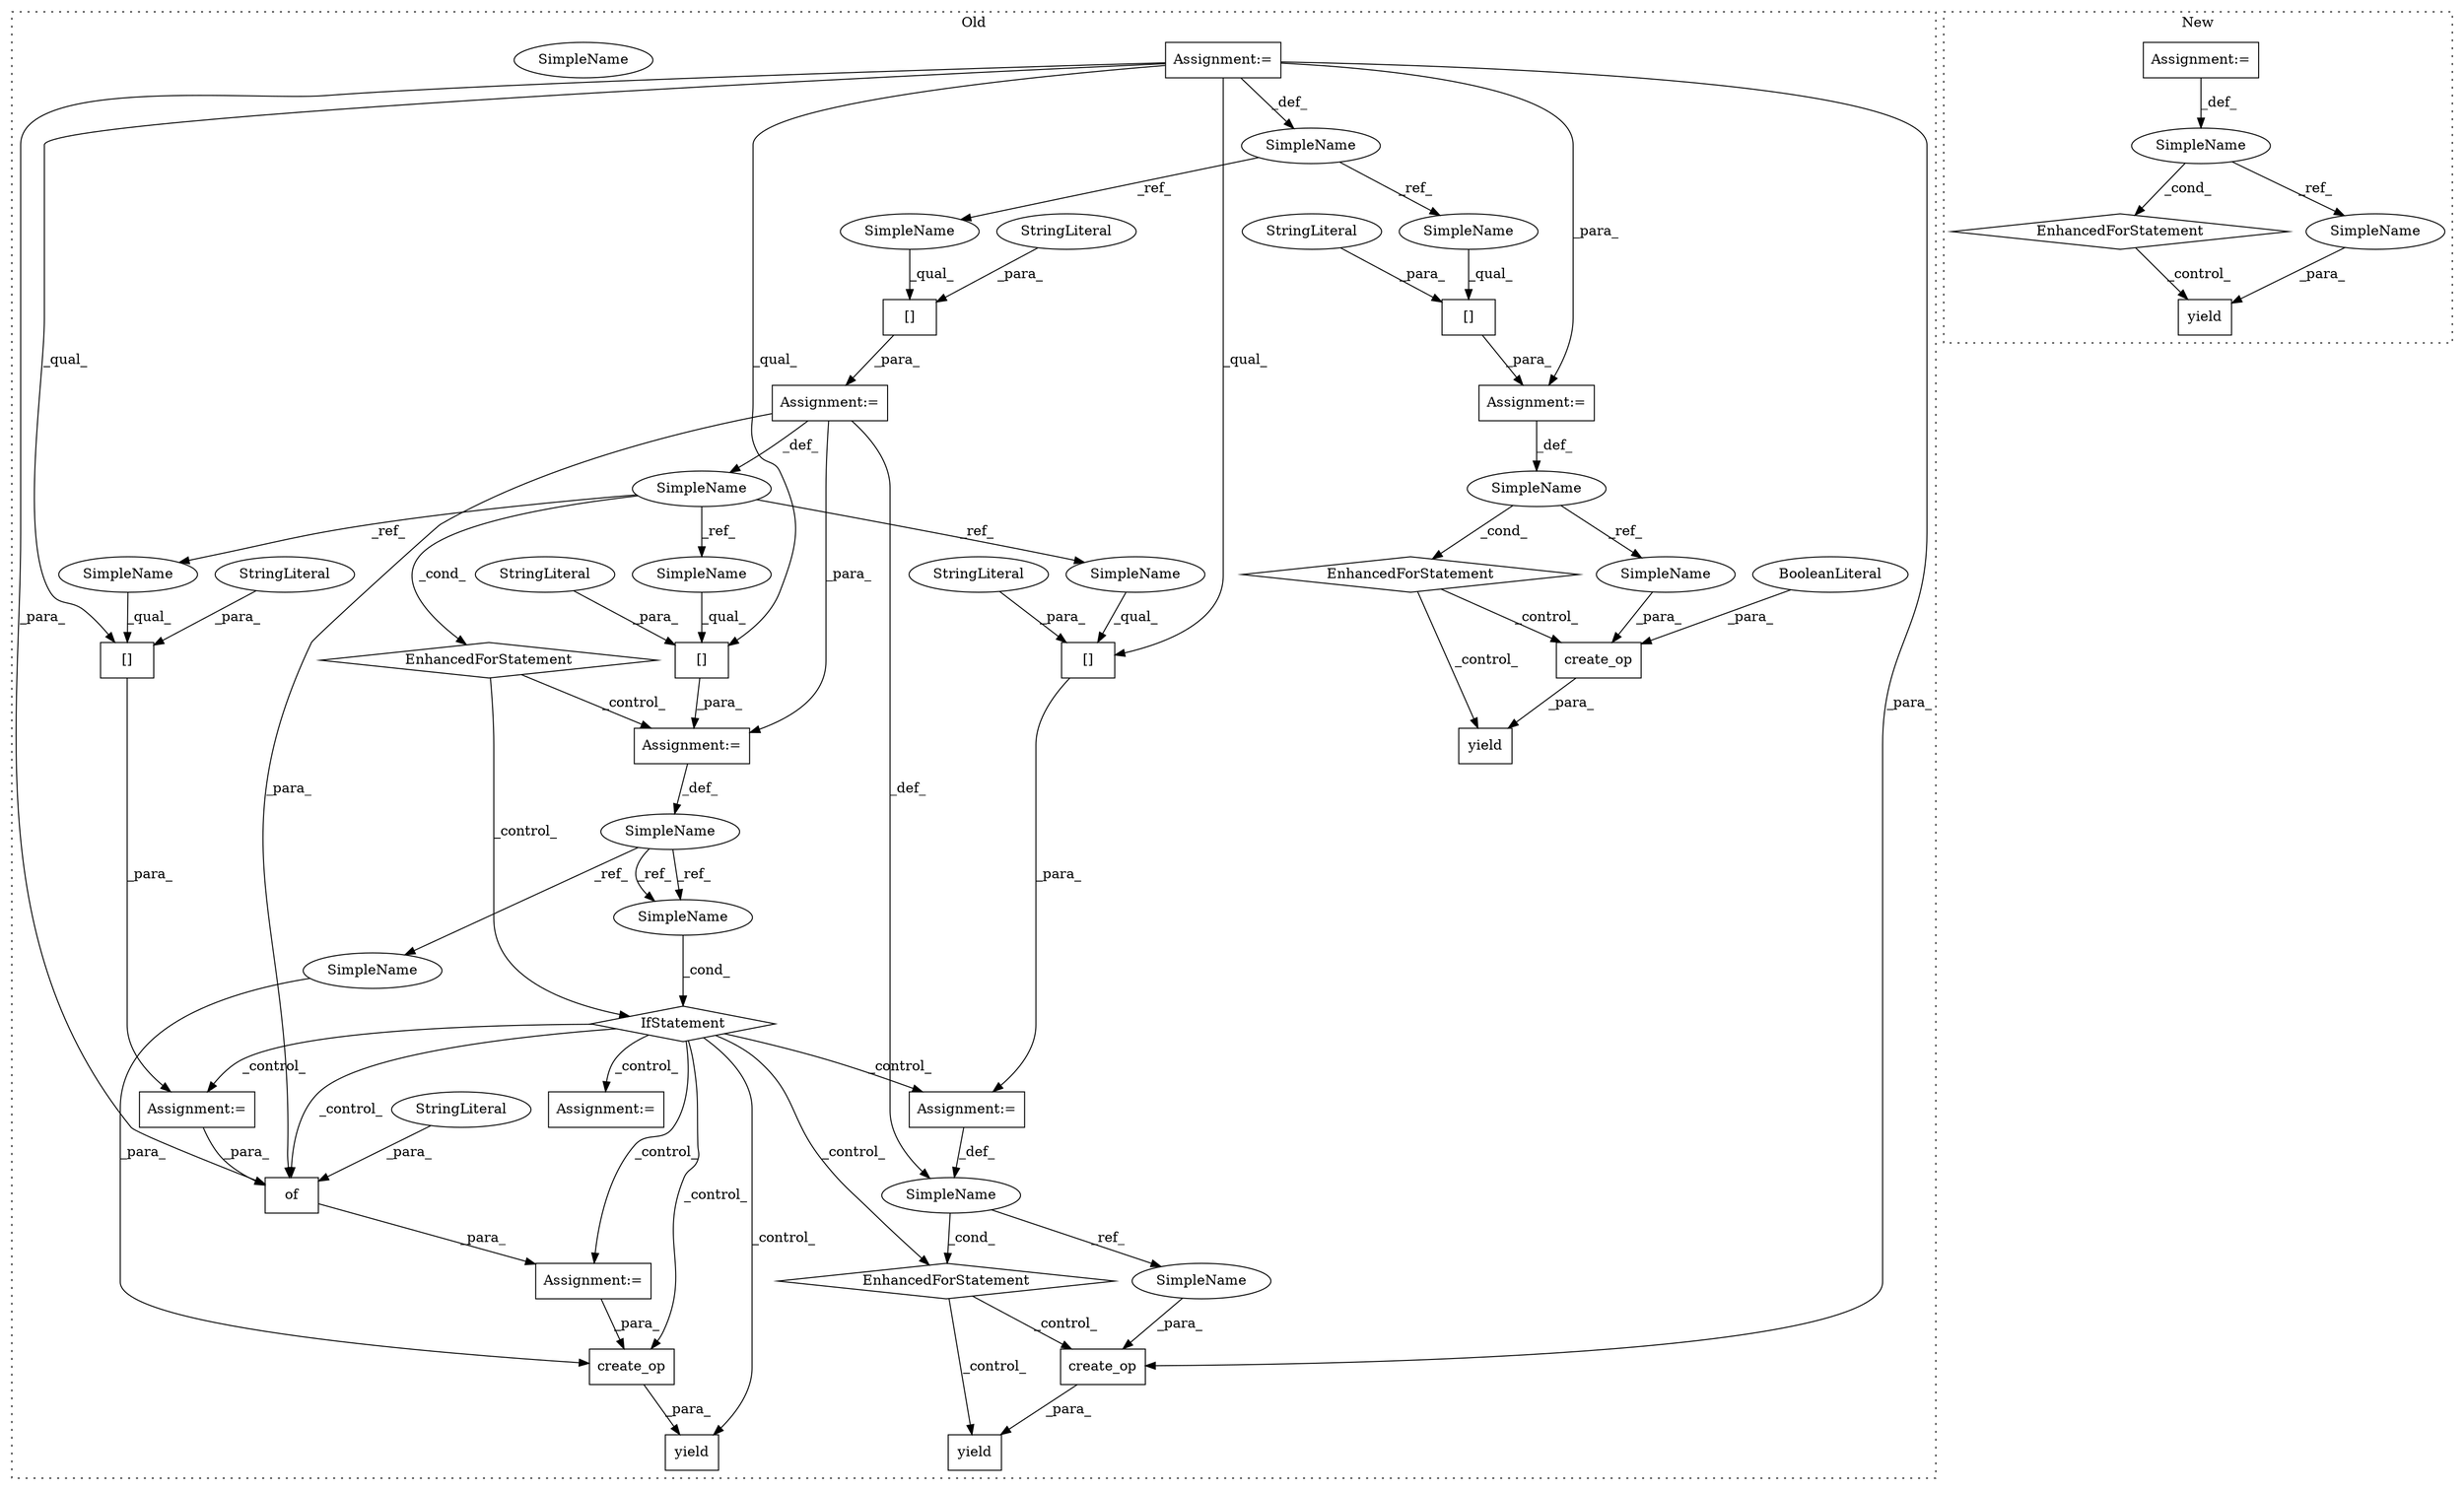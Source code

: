 digraph G {
subgraph cluster0 {
1 [label="yield" a="112" s="1718" l="7" shape="box"];
5 [label="Assignment:=" a="7" s="1606,1702" l="65,2" shape="box"];
6 [label="EnhancedForStatement" a="70" s="1606,1702" l="65,2" shape="diamond"];
7 [label="SimpleName" a="42" s="1675" l="4" shape="ellipse"];
8 [label="SimpleName" a="42" s="1369" l="9" shape="ellipse"];
9 [label="IfStatement" a="25" s="1413,1426" l="4,2" shape="diamond"];
10 [label="Assignment:=" a="7" s="1444" l="1" shape="box"];
11 [label="SimpleName" a="42" s="1326" l="5" shape="ellipse"];
12 [label="EnhancedForStatement" a="70" s="1265,1357" l="57,2" shape="diamond"];
13 [label="yield" a="112" s="1506" l="7" shape="box"];
15 [label="Assignment:=" a="7" s="1233" l="1" shape="box"];
16 [label="Assignment:=" a="7" s="1265,1357" l="57,2" shape="box"];
17 [label="of" a="32" s="1479,1493" l="3,1" shape="box"];
18 [label="[]" a="2" s="1379,1402" l="6,1" shape="box"];
19 [label="SimpleName" a="42" s="1417" l="9" shape="ellipse"];
20 [label="[]" a="2" s="1445,1457" l="6,1" shape="box"];
21 [label="StringLiteral" a="45" s="1482" l="6" shape="ellipse"];
22 [label="[]" a="2" s="1334,1356" l="14,1" shape="box"];
23 [label="StringLiteral" a="45" s="1385" l="17" shape="ellipse"];
24 [label="[]" a="2" s="1682,1701" l="6,1" shape="box"];
25 [label="StringLiteral" a="45" s="1348" l="8" shape="ellipse"];
26 [label="StringLiteral" a="45" s="1688" l="13" shape="ellipse"];
27 [label="StringLiteral" a="45" s="1451" l="6" shape="ellipse"];
28 [label="create_op" a="32" s="1513,1550" l="10,1" shape="box"];
29 [label="Assignment:=" a="7" s="1474" l="1" shape="box"];
30 [label="create_op" a="32" s="1725,1739" l="10,1" shape="box"];
31 [label="Assignment:=" a="7" s="1378" l="1" shape="box"];
32 [label="[]" a="2" s="1846,1876" l="14,1" shape="box"];
33 [label="EnhancedForStatement" a="70" s="1778,1877" l="57,2" shape="diamond"];
34 [label="SimpleName" a="42" s="1839" l="4" shape="ellipse"];
35 [label="yield" a="112" s="1889" l="7" shape="box"];
36 [label="SimpleName" a="42" s="1220" l="13" shape="ellipse"];
37 [label="StringLiteral" a="45" s="1860" l="16" shape="ellipse"];
38 [label="create_op" a="32" s="1896,1915" l="10,1" shape="box"];
39 [label="BooleanLiteral" a="9" s="1911" l="4" shape="ellipse"];
40 [label="Assignment:=" a="7" s="1778,1877" l="57,2" shape="box"];
41 [label="Assignment:=" a="7" s="1591" l="2" shape="box"];
43 [label="SimpleName" a="42" s="1735" l="4" shape="ellipse"];
44 [label="SimpleName" a="42" s="1417" l="9" shape="ellipse"];
45 [label="SimpleName" a="42" s="1523" l="9" shape="ellipse"];
46 [label="SimpleName" a="42" s="1906" l="4" shape="ellipse"];
47 [label="SimpleName" a="42" s="1682" l="5" shape="ellipse"];
48 [label="SimpleName" a="42" s="1445" l="5" shape="ellipse"];
49 [label="SimpleName" a="42" s="1379" l="5" shape="ellipse"];
50 [label="SimpleName" a="42" s="1846" l="13" shape="ellipse"];
51 [label="SimpleName" a="42" s="1334" l="13" shape="ellipse"];
label = "Old";
style="dotted";
}
subgraph cluster1 {
2 [label="EnhancedForStatement" a="70" s="1992,2100" l="53,2" shape="diamond"];
3 [label="Assignment:=" a="7" s="1992,2100" l="53,2" shape="box"];
4 [label="yield" a="112" s="2181" l="7" shape="box"];
14 [label="SimpleName" a="42" s="2061" l="2" shape="ellipse"];
42 [label="SimpleName" a="42" s="2188" l="2" shape="ellipse"];
label = "New";
style="dotted";
}
2 -> 4 [label="_control_"];
3 -> 14 [label="_def_"];
5 -> 7 [label="_def_"];
6 -> 1 [label="_control_"];
6 -> 30 [label="_control_"];
7 -> 6 [label="_cond_"];
7 -> 43 [label="_ref_"];
8 -> 45 [label="_ref_"];
8 -> 44 [label="_ref_"];
8 -> 44 [label="_ref_"];
9 -> 41 [label="_control_"];
9 -> 17 [label="_control_"];
9 -> 5 [label="_control_"];
9 -> 28 [label="_control_"];
9 -> 10 [label="_control_"];
9 -> 13 [label="_control_"];
9 -> 6 [label="_control_"];
9 -> 29 [label="_control_"];
10 -> 17 [label="_para_"];
11 -> 12 [label="_cond_"];
11 -> 48 [label="_ref_"];
11 -> 47 [label="_ref_"];
11 -> 49 [label="_ref_"];
12 -> 9 [label="_control_"];
12 -> 31 [label="_control_"];
14 -> 42 [label="_ref_"];
14 -> 2 [label="_cond_"];
15 -> 24 [label="_qual_"];
15 -> 20 [label="_qual_"];
15 -> 18 [label="_qual_"];
15 -> 17 [label="_para_"];
15 -> 30 [label="_para_"];
15 -> 40 [label="_para_"];
15 -> 36 [label="_def_"];
16 -> 17 [label="_para_"];
16 -> 7 [label="_def_"];
16 -> 31 [label="_para_"];
16 -> 11 [label="_def_"];
17 -> 29 [label="_para_"];
18 -> 31 [label="_para_"];
20 -> 10 [label="_para_"];
21 -> 17 [label="_para_"];
22 -> 16 [label="_para_"];
23 -> 18 [label="_para_"];
24 -> 5 [label="_para_"];
25 -> 22 [label="_para_"];
26 -> 24 [label="_para_"];
27 -> 20 [label="_para_"];
28 -> 13 [label="_para_"];
29 -> 28 [label="_para_"];
30 -> 1 [label="_para_"];
31 -> 8 [label="_def_"];
32 -> 40 [label="_para_"];
33 -> 38 [label="_control_"];
33 -> 35 [label="_control_"];
34 -> 33 [label="_cond_"];
34 -> 46 [label="_ref_"];
36 -> 50 [label="_ref_"];
36 -> 51 [label="_ref_"];
37 -> 32 [label="_para_"];
38 -> 35 [label="_para_"];
39 -> 38 [label="_para_"];
40 -> 34 [label="_def_"];
42 -> 4 [label="_para_"];
43 -> 30 [label="_para_"];
44 -> 9 [label="_cond_"];
45 -> 28 [label="_para_"];
46 -> 38 [label="_para_"];
47 -> 24 [label="_qual_"];
48 -> 20 [label="_qual_"];
49 -> 18 [label="_qual_"];
50 -> 32 [label="_qual_"];
51 -> 22 [label="_qual_"];
}